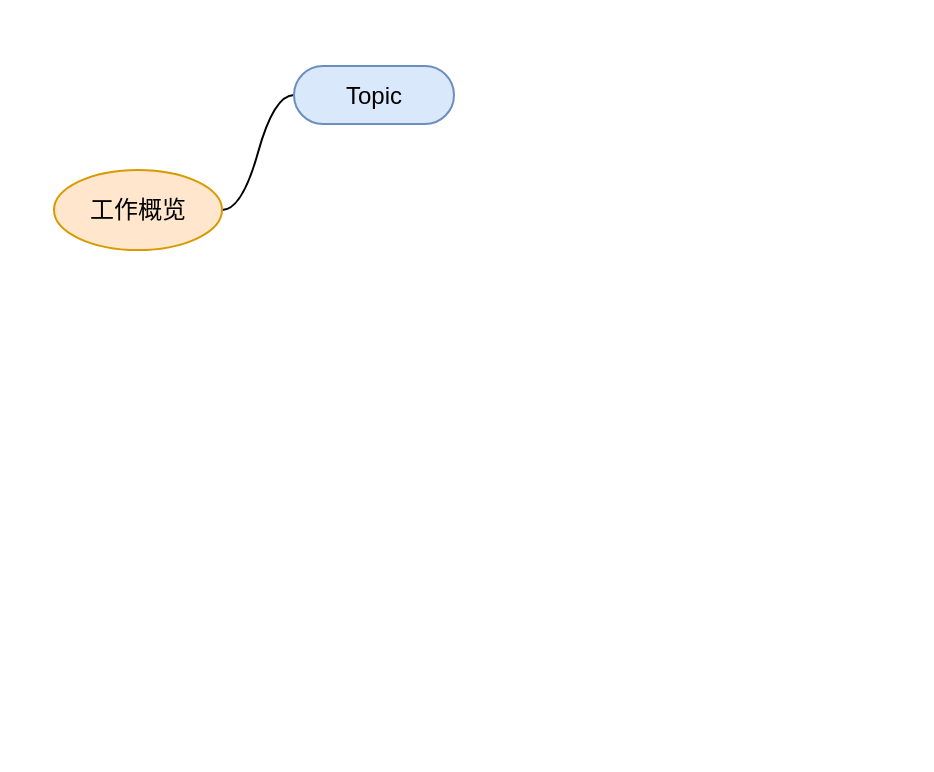 <mxfile version="20.6.0" type="github">
  <diagram id="SEg9n3wG__ElUB7BrxDW" name="第 1 页">
    <mxGraphModel dx="652" dy="363" grid="0" gridSize="10" guides="1" tooltips="1" connect="1" arrows="1" fold="1" page="1" pageScale="1" pageWidth="827" pageHeight="1169" math="0" shadow="0">
      <root>
        <mxCell id="0" />
        <mxCell id="1" parent="0" />
        <mxCell id="TK_wrjhKKSW-1U2tKp-H-1" value="" style="swimlane;startSize=20;horizontal=1;containerType=tree;fillColor=none;strokeColor=none;swimlaneLine=0;" vertex="1" parent="1">
          <mxGeometry x="39" y="20" width="466" height="385" as="geometry">
            <mxRectangle x="-7" y="132" width="88" height="26" as="alternateBounds" />
          </mxGeometry>
        </mxCell>
        <mxCell id="TK_wrjhKKSW-1U2tKp-H-2" value="" style="edgeStyle=entityRelationEdgeStyle;startArrow=none;endArrow=none;segment=10;curved=1;rounded=0;" edge="1" parent="TK_wrjhKKSW-1U2tKp-H-1" source="TK_wrjhKKSW-1U2tKp-H-6" target="TK_wrjhKKSW-1U2tKp-H-7">
          <mxGeometry relative="1" as="geometry" />
        </mxCell>
        <mxCell id="TK_wrjhKKSW-1U2tKp-H-6" value="工作概览" style="ellipse;whiteSpace=wrap;html=1;align=center;treeFolding=1;treeMoving=1;newEdgeStyle={&quot;edgeStyle&quot;:&quot;entityRelationEdgeStyle&quot;,&quot;startArrow&quot;:&quot;none&quot;,&quot;endArrow&quot;:&quot;none&quot;,&quot;segment&quot;:10,&quot;curved&quot;:1};fillColor=#ffe6cc;strokeColor=#d79b00;" vertex="1" parent="TK_wrjhKKSW-1U2tKp-H-1">
          <mxGeometry x="27" y="85" width="84" height="40" as="geometry" />
        </mxCell>
        <mxCell id="TK_wrjhKKSW-1U2tKp-H-7" value="Topic" style="whiteSpace=wrap;html=1;rounded=1;arcSize=50;align=center;verticalAlign=middle;strokeWidth=1;autosize=1;spacing=4;treeFolding=1;treeMoving=1;newEdgeStyle={&quot;edgeStyle&quot;:&quot;entityRelationEdgeStyle&quot;,&quot;startArrow&quot;:&quot;none&quot;,&quot;endArrow&quot;:&quot;none&quot;,&quot;segment&quot;:10,&quot;curved&quot;:1};fillColor=#dae8fc;strokeColor=#6c8ebf;" vertex="1" parent="TK_wrjhKKSW-1U2tKp-H-1">
          <mxGeometry x="147" y="33" width="80" height="29" as="geometry" />
        </mxCell>
      </root>
    </mxGraphModel>
  </diagram>
</mxfile>
